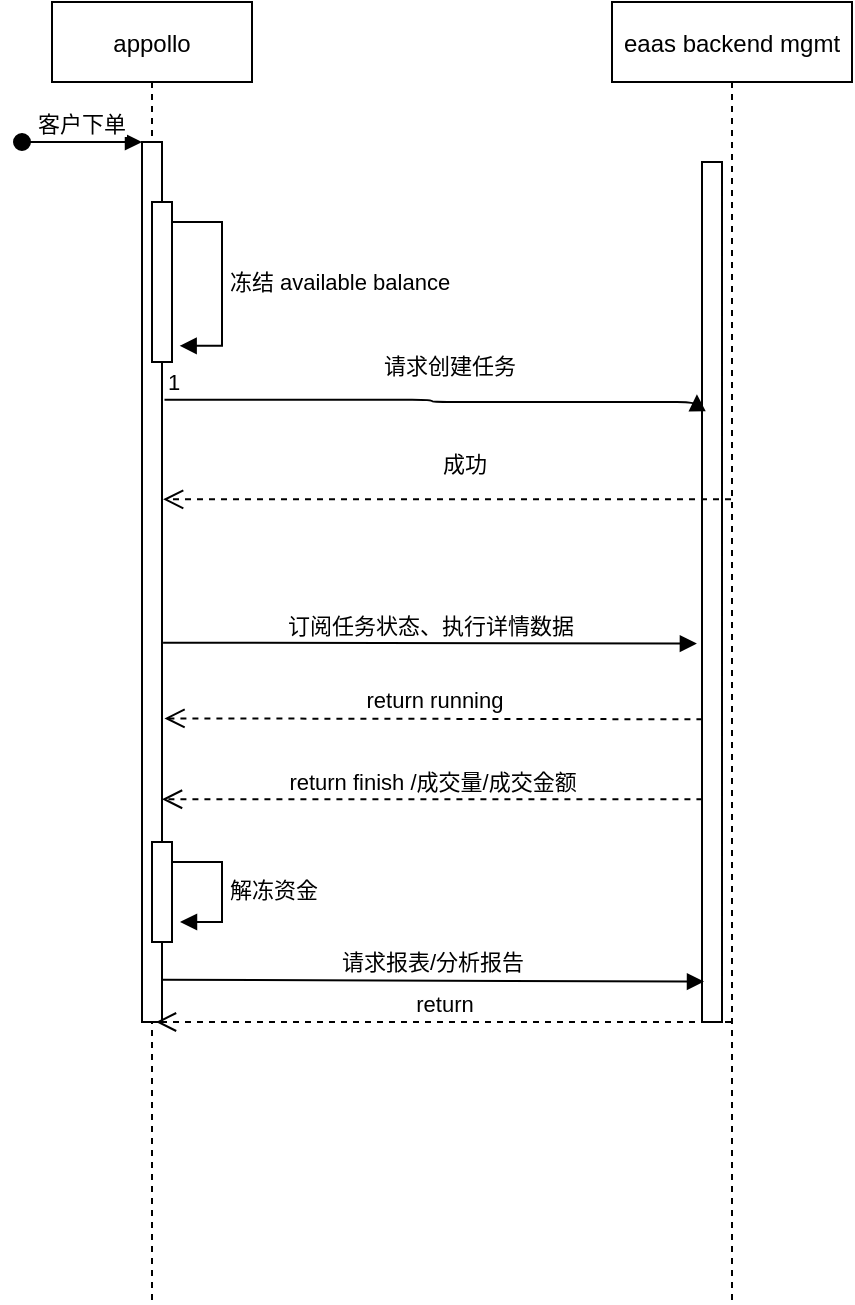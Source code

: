 <mxfile version="13.8.0" type="github">
  <diagram id="kgpKYQtTHZ0yAKxKKP6v" name="Page-1">
    <mxGraphModel dx="1422" dy="762" grid="1" gridSize="10" guides="1" tooltips="1" connect="1" arrows="1" fold="1" page="1" pageScale="1" pageWidth="850" pageHeight="1100" math="0" shadow="0">
      <root>
        <mxCell id="0" />
        <mxCell id="1" parent="0" />
        <mxCell id="3nuBFxr9cyL0pnOWT2aG-1" value="appollo" style="shape=umlLifeline;perimeter=lifelinePerimeter;container=1;collapsible=0;recursiveResize=0;rounded=0;shadow=0;strokeWidth=1;" parent="1" vertex="1">
          <mxGeometry x="120" y="80" width="100" height="650" as="geometry" />
        </mxCell>
        <mxCell id="3nuBFxr9cyL0pnOWT2aG-2" value="" style="points=[];perimeter=orthogonalPerimeter;rounded=0;shadow=0;strokeWidth=1;" parent="3nuBFxr9cyL0pnOWT2aG-1" vertex="1">
          <mxGeometry x="45" y="70" width="10" height="440" as="geometry" />
        </mxCell>
        <mxCell id="3nuBFxr9cyL0pnOWT2aG-3" value="客户下单" style="verticalAlign=bottom;startArrow=oval;endArrow=block;startSize=8;shadow=0;strokeWidth=1;" parent="3nuBFxr9cyL0pnOWT2aG-1" target="3nuBFxr9cyL0pnOWT2aG-2" edge="1">
          <mxGeometry relative="1" as="geometry">
            <mxPoint x="-15" y="70" as="sourcePoint" />
          </mxGeometry>
        </mxCell>
        <mxCell id="3nuBFxr9cyL0pnOWT2aG-4" value="" style="points=[];perimeter=orthogonalPerimeter;rounded=0;shadow=0;strokeWidth=1;" parent="3nuBFxr9cyL0pnOWT2aG-1" vertex="1">
          <mxGeometry x="50" y="100" width="10" height="80" as="geometry" />
        </mxCell>
        <mxCell id="ooiE0u_uglMOSVG5IjP--16" value="" style="points=[];perimeter=orthogonalPerimeter;rounded=0;shadow=0;strokeWidth=1;" vertex="1" parent="3nuBFxr9cyL0pnOWT2aG-1">
          <mxGeometry x="50" y="420" width="10" height="50" as="geometry" />
        </mxCell>
        <mxCell id="3nuBFxr9cyL0pnOWT2aG-5" value="eaas backend mgmt" style="shape=umlLifeline;perimeter=lifelinePerimeter;container=1;collapsible=0;recursiveResize=0;rounded=0;shadow=0;strokeWidth=1;" parent="1" vertex="1">
          <mxGeometry x="400" y="80" width="120" height="650" as="geometry" />
        </mxCell>
        <mxCell id="3nuBFxr9cyL0pnOWT2aG-6" value="" style="points=[];perimeter=orthogonalPerimeter;rounded=0;shadow=0;strokeWidth=1;" parent="3nuBFxr9cyL0pnOWT2aG-5" vertex="1">
          <mxGeometry x="45" y="80" width="10" height="430" as="geometry" />
        </mxCell>
        <mxCell id="ooiE0u_uglMOSVG5IjP--7" value="冻结 available balance" style="edgeStyle=orthogonalEdgeStyle;html=1;align=left;spacingLeft=2;endArrow=block;rounded=0;entryX=1.383;entryY=0.899;entryDx=0;entryDy=0;entryPerimeter=0;" edge="1" target="3nuBFxr9cyL0pnOWT2aG-4" parent="1">
          <mxGeometry x="0.018" relative="1" as="geometry">
            <mxPoint x="180" y="190" as="sourcePoint" />
            <Array as="points">
              <mxPoint x="205" y="190" />
              <mxPoint x="205" y="252" />
            </Array>
            <mxPoint x="185" y="210.0" as="targetPoint" />
            <mxPoint as="offset" />
          </mxGeometry>
        </mxCell>
        <mxCell id="ooiE0u_uglMOSVG5IjP--9" value="请求创建任务" style="endArrow=block;endFill=1;html=1;edgeStyle=orthogonalEdgeStyle;align=left;verticalAlign=top;exitX=1.124;exitY=0.293;exitDx=0;exitDy=0;exitPerimeter=0;entryX=-0.255;entryY=0.27;entryDx=0;entryDy=0;entryPerimeter=0;" edge="1" parent="1" source="3nuBFxr9cyL0pnOWT2aG-2" target="3nuBFxr9cyL0pnOWT2aG-6">
          <mxGeometry x="-0.202" y="30" relative="1" as="geometry">
            <mxPoint x="250" y="290" as="sourcePoint" />
            <mxPoint x="410" y="290" as="targetPoint" />
            <Array as="points">
              <mxPoint x="310" y="279" />
              <mxPoint x="310" y="280" />
              <mxPoint x="442" y="280" />
            </Array>
            <mxPoint as="offset" />
          </mxGeometry>
        </mxCell>
        <mxCell id="ooiE0u_uglMOSVG5IjP--10" value="1" style="edgeLabel;resizable=0;html=1;align=left;verticalAlign=bottom;" connectable="0" vertex="1" parent="ooiE0u_uglMOSVG5IjP--9">
          <mxGeometry x="-1" relative="1" as="geometry" />
        </mxCell>
        <mxCell id="ooiE0u_uglMOSVG5IjP--11" value="成功" style="html=1;verticalAlign=bottom;endArrow=open;dashed=1;endSize=8;entryX=1.055;entryY=0.406;entryDx=0;entryDy=0;entryPerimeter=0;" edge="1" parent="1" source="3nuBFxr9cyL0pnOWT2aG-5" target="3nuBFxr9cyL0pnOWT2aG-2">
          <mxGeometry x="-0.055" y="-9" relative="1" as="geometry">
            <mxPoint x="350" y="330" as="sourcePoint" />
            <mxPoint x="270" y="330" as="targetPoint" />
            <mxPoint as="offset" />
          </mxGeometry>
        </mxCell>
        <mxCell id="ooiE0u_uglMOSVG5IjP--12" value="订阅任务状态、执行详情数据" style="html=1;verticalAlign=bottom;endArrow=block;entryX=-0.255;entryY=0.56;entryDx=0;entryDy=0;entryPerimeter=0;exitX=1.055;exitY=0.569;exitDx=0;exitDy=0;exitPerimeter=0;" edge="1" parent="1" source="3nuBFxr9cyL0pnOWT2aG-2" target="3nuBFxr9cyL0pnOWT2aG-6">
          <mxGeometry width="80" relative="1" as="geometry">
            <mxPoint x="180" y="401" as="sourcePoint" />
            <mxPoint x="350" y="400" as="targetPoint" />
          </mxGeometry>
        </mxCell>
        <mxCell id="ooiE0u_uglMOSVG5IjP--13" value="return running" style="html=1;verticalAlign=bottom;endArrow=open;dashed=1;endSize=8;entryX=1.124;entryY=0.655;entryDx=0;entryDy=0;entryPerimeter=0;exitX=0.021;exitY=0.648;exitDx=0;exitDy=0;exitPerimeter=0;" edge="1" parent="1" source="3nuBFxr9cyL0pnOWT2aG-6" target="3nuBFxr9cyL0pnOWT2aG-2">
          <mxGeometry relative="1" as="geometry">
            <mxPoint x="350" y="440" as="sourcePoint" />
            <mxPoint x="270" y="440" as="targetPoint" />
          </mxGeometry>
        </mxCell>
        <mxCell id="ooiE0u_uglMOSVG5IjP--15" value="return finish /成交量/成交金额" style="html=1;verticalAlign=bottom;endArrow=open;dashed=1;endSize=8;exitX=0.021;exitY=0.741;exitDx=0;exitDy=0;exitPerimeter=0;" edge="1" parent="1" source="3nuBFxr9cyL0pnOWT2aG-6" target="3nuBFxr9cyL0pnOWT2aG-2">
          <mxGeometry relative="1" as="geometry">
            <mxPoint x="458.97" y="480.44" as="sourcePoint" />
            <mxPoint x="190" y="480.0" as="targetPoint" />
          </mxGeometry>
        </mxCell>
        <mxCell id="ooiE0u_uglMOSVG5IjP--17" value="解冻资金" style="edgeStyle=orthogonalEdgeStyle;html=1;align=left;spacingLeft=2;endArrow=block;rounded=0;" edge="1" parent="1">
          <mxGeometry x="0.018" relative="1" as="geometry">
            <mxPoint x="180" y="510" as="sourcePoint" />
            <Array as="points">
              <mxPoint x="205" y="510" />
              <mxPoint x="205" y="540" />
              <mxPoint x="184" y="540" />
            </Array>
            <mxPoint x="184" y="540" as="targetPoint" />
            <mxPoint as="offset" />
          </mxGeometry>
        </mxCell>
        <mxCell id="ooiE0u_uglMOSVG5IjP--18" value="请求报表/分析报告" style="html=1;verticalAlign=bottom;endArrow=block;entryX=0.1;entryY=0.953;entryDx=0;entryDy=0;entryPerimeter=0;exitX=1;exitY=0.952;exitDx=0;exitDy=0;exitPerimeter=0;" edge="1" parent="1" source="3nuBFxr9cyL0pnOWT2aG-2" target="3nuBFxr9cyL0pnOWT2aG-6">
          <mxGeometry width="80" relative="1" as="geometry">
            <mxPoint x="180" y="570" as="sourcePoint" />
            <mxPoint x="300" y="570" as="targetPoint" />
          </mxGeometry>
        </mxCell>
        <mxCell id="ooiE0u_uglMOSVG5IjP--19" value="return" style="html=1;verticalAlign=bottom;endArrow=open;dashed=1;endSize=8;entryX=0.7;entryY=1;entryDx=0;entryDy=0;entryPerimeter=0;" edge="1" parent="1" source="3nuBFxr9cyL0pnOWT2aG-5" target="3nuBFxr9cyL0pnOWT2aG-2">
          <mxGeometry relative="1" as="geometry">
            <mxPoint x="260" y="590" as="sourcePoint" />
            <mxPoint x="180" y="590" as="targetPoint" />
          </mxGeometry>
        </mxCell>
      </root>
    </mxGraphModel>
  </diagram>
</mxfile>
